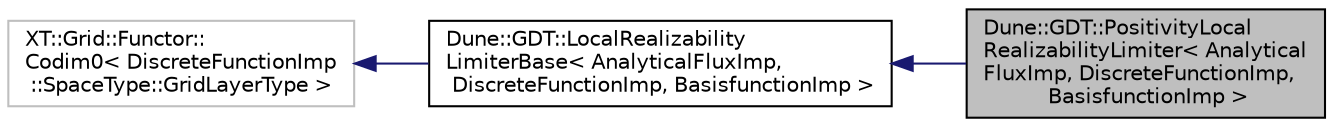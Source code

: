 digraph "Dune::GDT::PositivityLocalRealizabilityLimiter&lt; AnalyticalFluxImp, DiscreteFunctionImp, BasisfunctionImp &gt;"
{
  edge [fontname="Helvetica",fontsize="10",labelfontname="Helvetica",labelfontsize="10"];
  node [fontname="Helvetica",fontsize="10",shape=record];
  rankdir="LR";
  Node0 [label="Dune::GDT::PositivityLocal\lRealizabilityLimiter\< Analytical\lFluxImp, DiscreteFunctionImp,\l BasisfunctionImp \>",height=0.2,width=0.4,color="black", fillcolor="grey75", style="filled", fontcolor="black"];
  Node1 -> Node0 [dir="back",color="midnightblue",fontsize="10",style="solid",fontname="Helvetica"];
  Node1 [label="Dune::GDT::LocalRealizability\lLimiterBase\< AnalyticalFluxImp,\l DiscreteFunctionImp, BasisfunctionImp \>",height=0.2,width=0.4,color="black", fillcolor="white", style="filled",URL="$a01930.html"];
  Node2 -> Node1 [dir="back",color="midnightblue",fontsize="10",style="solid",fontname="Helvetica"];
  Node2 [label="XT::Grid::Functor::\lCodim0\< DiscreteFunctionImp\l::SpaceType::GridLayerType \>",height=0.2,width=0.4,color="grey75", fillcolor="white", style="filled"];
}
